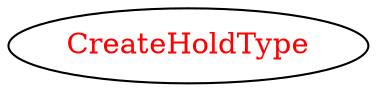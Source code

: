 digraph dependencyGraph {
 concentrate=true;
 ranksep="2.0";
 rankdir="LR"; 
 splines="ortho";
"CreateHoldType" [fontcolor="red"];
}